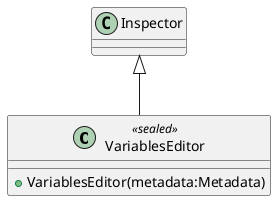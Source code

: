 @startuml
class VariablesEditor <<sealed>> {
    + VariablesEditor(metadata:Metadata)
}
Inspector <|-- VariablesEditor
@enduml
